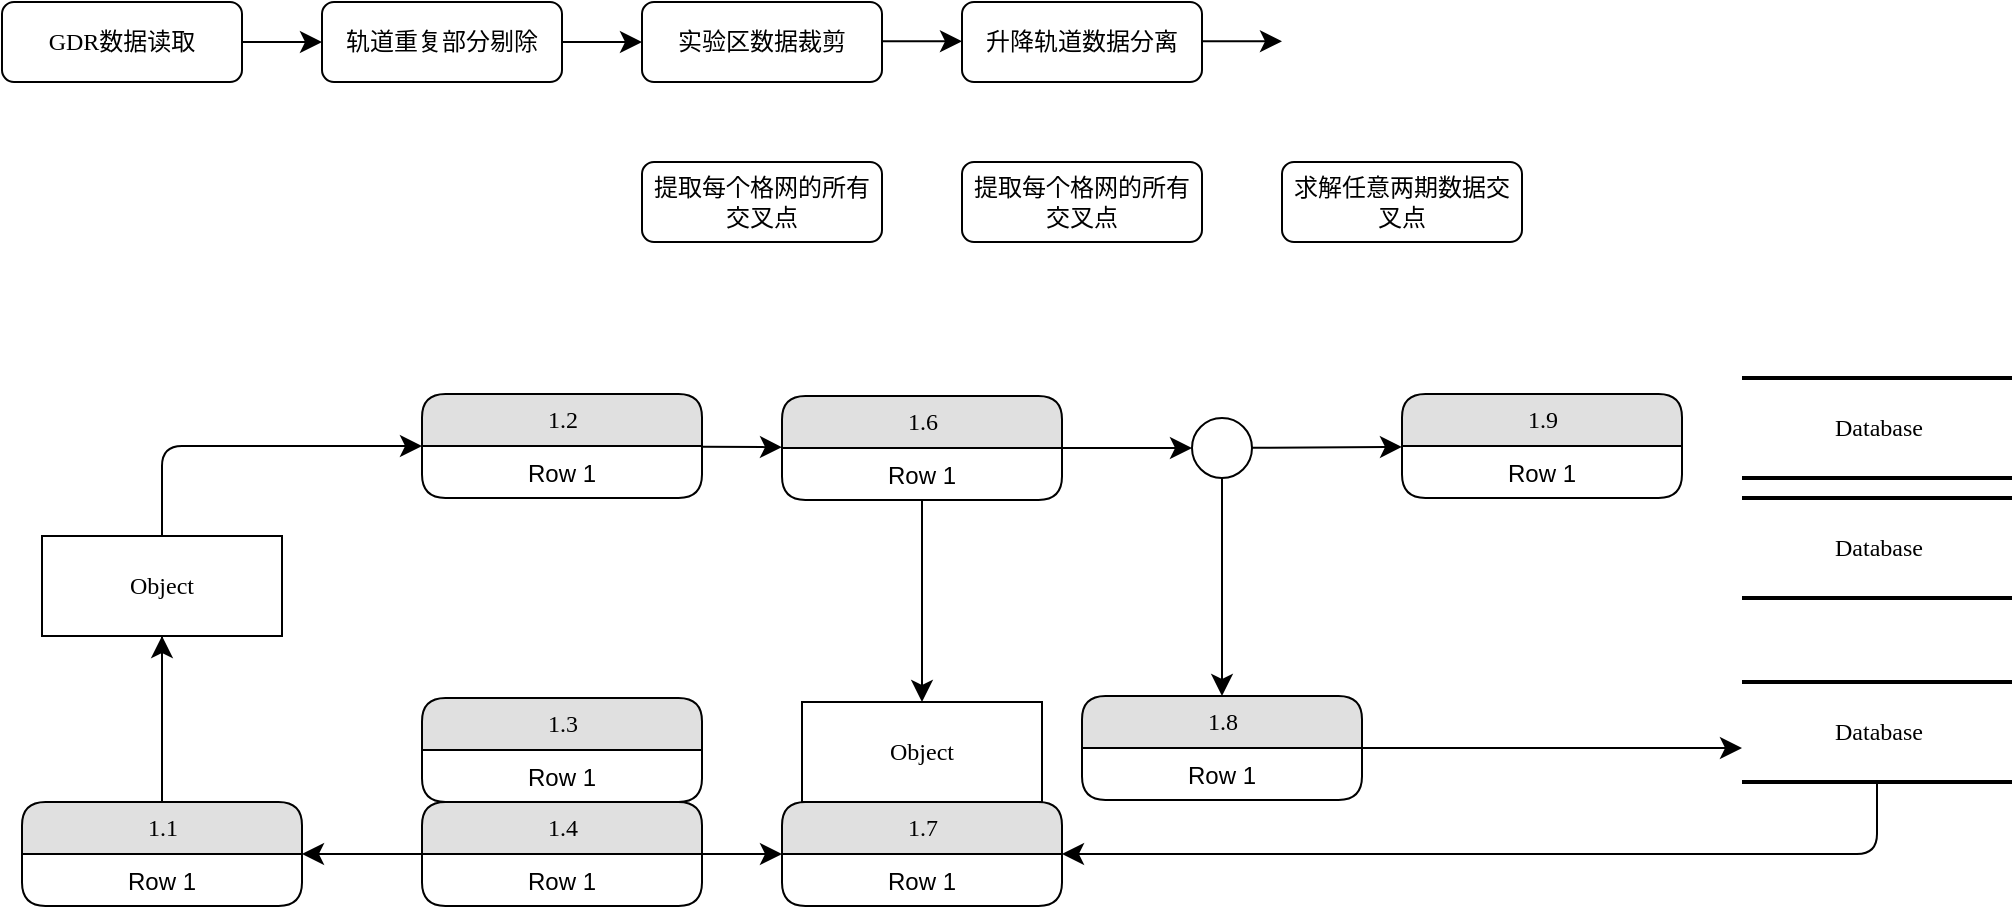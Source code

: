 <mxfile version="20.0.4" type="github">
  <diagram name="Page-1" id="52a04d89-c75d-2922-d76d-85b35f80e030">
    <mxGraphModel dx="1422" dy="520" grid="1" gridSize="10" guides="1" tooltips="1" connect="1" arrows="1" fold="1" page="1" pageScale="1" pageWidth="1100" pageHeight="850" background="none" math="0" shadow="0">
      <root>
        <mxCell id="0" />
        <mxCell id="1" parent="0" />
        <mxCell id="21ea969265ad0168-30" value="Database" style="html=1;rounded=0;shadow=0;comic=0;labelBackgroundColor=none;strokeWidth=2;fontFamily=Verdana;fontSize=12;align=center;shape=mxgraph.ios7ui.horLines;" parent="1" vertex="1">
          <mxGeometry x="910" y="228" width="135" height="50" as="geometry" />
        </mxCell>
        <mxCell id="17472293e6e8944d-4" value="Database" style="html=1;rounded=0;shadow=0;comic=0;labelBackgroundColor=none;strokeWidth=2;fontFamily=Verdana;fontSize=12;align=center;shape=mxgraph.ios7ui.horLines;" parent="1" vertex="1">
          <mxGeometry x="910" y="288" width="135" height="50" as="geometry" />
        </mxCell>
        <mxCell id="1fdf3b25b50cf41e-27" style="edgeStyle=none;html=1;labelBackgroundColor=none;startFill=0;startSize=8;endFill=1;endSize=8;fontFamily=Verdana;fontSize=12;exitX=1;exitY=0.5;exitDx=0;exitDy=0;" parent="1" source="0mxTgG8KzworubXCTJnE-4" edge="1">
          <mxGeometry relative="1" as="geometry">
            <mxPoint x="160" y="58" as="sourcePoint" />
            <mxPoint x="200" y="60" as="targetPoint" />
          </mxGeometry>
        </mxCell>
        <mxCell id="1fdf3b25b50cf41e-29" style="edgeStyle=none;html=1;labelBackgroundColor=none;startFill=0;startSize=8;endFill=1;endSize=8;fontFamily=Verdana;fontSize=12;exitX=1;exitY=0.5;exitDx=0;exitDy=0;entryX=0;entryY=0.5;entryDx=0;entryDy=0;" parent="1" source="0mxTgG8KzworubXCTJnE-1" target="0mxTgG8KzworubXCTJnE-5" edge="1">
          <mxGeometry relative="1" as="geometry">
            <mxPoint x="312.941" y="84" as="sourcePoint" />
          </mxGeometry>
        </mxCell>
        <mxCell id="1fdf3b25b50cf41e-47" style="edgeStyle=orthogonalEdgeStyle;html=1;labelBackgroundColor=none;startFill=0;startSize=8;endFill=1;endSize=8;fontFamily=Verdana;fontSize=12;" parent="1" source="1fdf3b25b50cf41e-6" target="1fdf3b25b50cf41e-21" edge="1">
          <mxGeometry relative="1" as="geometry">
            <Array as="points">
              <mxPoint x="978" y="466" />
            </Array>
          </mxGeometry>
        </mxCell>
        <mxCell id="1fdf3b25b50cf41e-6" value="Database" style="html=1;rounded=0;shadow=0;comic=0;labelBackgroundColor=none;strokeWidth=2;fontFamily=Verdana;fontSize=12;align=center;shape=mxgraph.ios7ui.horLines;" parent="1" vertex="1">
          <mxGeometry x="910" y="380" width="135" height="50" as="geometry" />
        </mxCell>
        <mxCell id="1fdf3b25b50cf41e-35" style="edgeStyle=none;html=1;labelBackgroundColor=none;startFill=0;startSize=8;endFill=1;endSize=8;fontFamily=Verdana;fontSize=12;" parent="1" source="1fdf3b25b50cf41e-7" target="1fdf3b25b50cf41e-34" edge="1">
          <mxGeometry relative="1" as="geometry">
            <mxPoint x="570.0" y="262.93" as="targetPoint" />
          </mxGeometry>
        </mxCell>
        <mxCell id="1fdf3b25b50cf41e-39" style="edgeStyle=none;html=1;labelBackgroundColor=none;startFill=0;startSize=8;endFill=1;endSize=8;fontFamily=Verdana;fontSize=12;" parent="1" source="1fdf3b25b50cf41e-7" target="1fdf3b25b50cf41e-26" edge="1">
          <mxGeometry relative="1" as="geometry" />
        </mxCell>
        <mxCell id="1fdf3b25b50cf41e-7" value="1.6" style="swimlane;html=1;fontStyle=0;childLayout=stackLayout;horizontal=1;startSize=26;fillColor=#e0e0e0;horizontalStack=0;resizeParent=1;resizeLast=0;collapsible=1;marginBottom=0;swimlaneFillColor=#ffffff;align=center;rounded=1;shadow=0;comic=0;labelBackgroundColor=none;strokeWidth=1;fontFamily=Verdana;fontSize=12" parent="1" vertex="1">
          <mxGeometry x="430" y="237" width="140" height="52" as="geometry" />
        </mxCell>
        <mxCell id="1fdf3b25b50cf41e-8" value="Row 1" style="text;html=1;strokeColor=none;fillColor=none;spacingLeft=4;spacingRight=4;whiteSpace=wrap;overflow=hidden;rotatable=0;points=[[0,0.5],[1,0.5]];portConstraint=eastwest;align=center;" parent="1fdf3b25b50cf41e-7" vertex="1">
          <mxGeometry y="26" width="140" height="26" as="geometry" />
        </mxCell>
        <mxCell id="1fdf3b25b50cf41e-40" style="edgeStyle=none;html=1;labelBackgroundColor=none;startFill=0;startSize=8;endFill=1;endSize=8;fontFamily=Verdana;fontSize=12;" parent="1" source="1fdf3b25b50cf41e-9" target="1fdf3b25b50cf41e-7" edge="1">
          <mxGeometry relative="1" as="geometry" />
        </mxCell>
        <mxCell id="1fdf3b25b50cf41e-9" value="1.2" style="swimlane;html=1;fontStyle=0;childLayout=stackLayout;horizontal=1;startSize=26;fillColor=#e0e0e0;horizontalStack=0;resizeParent=1;resizeLast=0;collapsible=1;marginBottom=0;swimlaneFillColor=#ffffff;align=center;rounded=1;shadow=0;comic=0;labelBackgroundColor=none;strokeWidth=1;fontFamily=Verdana;fontSize=12" parent="1" vertex="1">
          <mxGeometry x="250" y="236" width="140" height="52" as="geometry" />
        </mxCell>
        <mxCell id="1fdf3b25b50cf41e-10" value="Row 1" style="text;html=1;strokeColor=none;fillColor=none;spacingLeft=4;spacingRight=4;whiteSpace=wrap;overflow=hidden;rotatable=0;points=[[0,0.5],[1,0.5]];portConstraint=eastwest;align=center;" parent="1fdf3b25b50cf41e-9" vertex="1">
          <mxGeometry y="26" width="140" height="26" as="geometry" />
        </mxCell>
        <mxCell id="1fdf3b25b50cf41e-11" value="1.9" style="swimlane;html=1;fontStyle=0;childLayout=stackLayout;horizontal=1;startSize=26;fillColor=#e0e0e0;horizontalStack=0;resizeParent=1;resizeLast=0;collapsible=1;marginBottom=0;swimlaneFillColor=#ffffff;align=center;rounded=1;shadow=0;comic=0;labelBackgroundColor=none;strokeWidth=1;fontFamily=Verdana;fontSize=12" parent="1" vertex="1">
          <mxGeometry x="740" y="236" width="140" height="52" as="geometry" />
        </mxCell>
        <mxCell id="1fdf3b25b50cf41e-12" value="Row 1" style="text;html=1;strokeColor=none;fillColor=none;spacingLeft=4;spacingRight=4;whiteSpace=wrap;overflow=hidden;rotatable=0;points=[[0,0.5],[1,0.5]];portConstraint=eastwest;align=center;" parent="1fdf3b25b50cf41e-11" vertex="1">
          <mxGeometry y="26" width="140" height="26" as="geometry" />
        </mxCell>
        <mxCell id="1fdf3b25b50cf41e-43" style="edgeStyle=none;html=1;labelBackgroundColor=none;startFill=0;startSize=8;endFill=1;endSize=8;fontFamily=Verdana;fontSize=12;" parent="1" source="1fdf3b25b50cf41e-13" target="1fdf3b25b50cf41e-19" edge="1">
          <mxGeometry relative="1" as="geometry" />
        </mxCell>
        <mxCell id="1fdf3b25b50cf41e-13" value="1.3" style="swimlane;html=1;fontStyle=0;childLayout=stackLayout;horizontal=1;startSize=26;fillColor=#e0e0e0;horizontalStack=0;resizeParent=1;resizeLast=0;collapsible=1;marginBottom=0;swimlaneFillColor=#ffffff;align=center;rounded=1;shadow=0;comic=0;labelBackgroundColor=none;strokeWidth=1;fontFamily=Verdana;fontSize=12" parent="1" vertex="1">
          <mxGeometry x="250" y="388" width="140" height="52" as="geometry" />
        </mxCell>
        <mxCell id="1fdf3b25b50cf41e-14" value="Row 1" style="text;html=1;strokeColor=none;fillColor=none;spacingLeft=4;spacingRight=4;whiteSpace=wrap;overflow=hidden;rotatable=0;points=[[0,0.5],[1,0.5]];portConstraint=eastwest;align=center;" parent="1fdf3b25b50cf41e-13" vertex="1">
          <mxGeometry y="26" width="140" height="26" as="geometry" />
        </mxCell>
        <mxCell id="1fdf3b25b50cf41e-46" style="edgeStyle=orthogonalEdgeStyle;html=1;labelBackgroundColor=none;startFill=0;startSize=8;endFill=1;endSize=8;fontFamily=Verdana;fontSize=12;" parent="1" source="1fdf3b25b50cf41e-15" target="1fdf3b25b50cf41e-6" edge="1">
          <mxGeometry relative="1" as="geometry">
            <Array as="points">
              <mxPoint x="650" y="400" />
            </Array>
          </mxGeometry>
        </mxCell>
        <mxCell id="1fdf3b25b50cf41e-15" value="1.8" style="swimlane;html=1;fontStyle=0;childLayout=stackLayout;horizontal=1;startSize=26;fillColor=#e0e0e0;horizontalStack=0;resizeParent=1;resizeLast=0;collapsible=1;marginBottom=0;swimlaneFillColor=#ffffff;align=center;rounded=1;shadow=0;comic=0;labelBackgroundColor=none;strokeWidth=1;fontFamily=Verdana;fontSize=12" parent="1" vertex="1">
          <mxGeometry x="580" y="387" width="140" height="52" as="geometry" />
        </mxCell>
        <mxCell id="1fdf3b25b50cf41e-16" value="Row 1" style="text;html=1;strokeColor=none;fillColor=none;spacingLeft=4;spacingRight=4;whiteSpace=wrap;overflow=hidden;rotatable=0;points=[[0,0.5],[1,0.5]];portConstraint=eastwest;align=center;" parent="1fdf3b25b50cf41e-15" vertex="1">
          <mxGeometry y="26" width="140" height="26" as="geometry" />
        </mxCell>
        <mxCell id="1fdf3b25b50cf41e-42" style="edgeStyle=none;html=1;labelBackgroundColor=none;startFill=0;startSize=8;endFill=1;endSize=8;fontFamily=Verdana;fontSize=12;" parent="1" source="1fdf3b25b50cf41e-17" target="1fdf3b25b50cf41e-25" edge="1">
          <mxGeometry relative="1" as="geometry" />
        </mxCell>
        <mxCell id="1fdf3b25b50cf41e-17" value="1.1" style="swimlane;html=1;fontStyle=0;childLayout=stackLayout;horizontal=1;startSize=26;fillColor=#e0e0e0;horizontalStack=0;resizeParent=1;resizeLast=0;collapsible=1;marginBottom=0;swimlaneFillColor=#ffffff;align=center;rounded=1;shadow=0;comic=0;labelBackgroundColor=none;strokeWidth=1;fontFamily=Verdana;fontSize=12" parent="1" vertex="1">
          <mxGeometry x="50" y="440" width="140" height="52" as="geometry" />
        </mxCell>
        <mxCell id="1fdf3b25b50cf41e-18" value="Row 1" style="text;html=1;strokeColor=none;fillColor=none;spacingLeft=4;spacingRight=4;whiteSpace=wrap;overflow=hidden;rotatable=0;points=[[0,0.5],[1,0.5]];portConstraint=eastwest;align=center;" parent="1fdf3b25b50cf41e-17" vertex="1">
          <mxGeometry y="26" width="140" height="26" as="geometry" />
        </mxCell>
        <mxCell id="1fdf3b25b50cf41e-44" style="edgeStyle=none;html=1;labelBackgroundColor=none;startFill=0;startSize=8;endFill=1;endSize=8;fontFamily=Verdana;fontSize=12;" parent="1" source="1fdf3b25b50cf41e-19" target="1fdf3b25b50cf41e-21" edge="1">
          <mxGeometry relative="1" as="geometry" />
        </mxCell>
        <mxCell id="1fdf3b25b50cf41e-48" style="edgeStyle=none;html=1;labelBackgroundColor=none;startFill=0;startSize=8;endFill=1;endSize=8;fontFamily=Verdana;fontSize=12;" parent="1" source="1fdf3b25b50cf41e-19" target="1fdf3b25b50cf41e-17" edge="1">
          <mxGeometry relative="1" as="geometry" />
        </mxCell>
        <mxCell id="1fdf3b25b50cf41e-19" value="1.4" style="swimlane;html=1;fontStyle=0;childLayout=stackLayout;horizontal=1;startSize=26;fillColor=#e0e0e0;horizontalStack=0;resizeParent=1;resizeLast=0;collapsible=1;marginBottom=0;swimlaneFillColor=#ffffff;align=center;rounded=1;shadow=0;comic=0;labelBackgroundColor=none;strokeWidth=1;fontFamily=Verdana;fontSize=12" parent="1" vertex="1">
          <mxGeometry x="250" y="440" width="140" height="52" as="geometry" />
        </mxCell>
        <mxCell id="1fdf3b25b50cf41e-20" value="Row 1" style="text;html=1;strokeColor=none;fillColor=none;spacingLeft=4;spacingRight=4;whiteSpace=wrap;overflow=hidden;rotatable=0;points=[[0,0.5],[1,0.5]];portConstraint=eastwest;align=center;" parent="1fdf3b25b50cf41e-19" vertex="1">
          <mxGeometry y="26" width="140" height="26" as="geometry" />
        </mxCell>
        <mxCell id="1fdf3b25b50cf41e-45" style="edgeStyle=none;html=1;labelBackgroundColor=none;startFill=0;startSize=8;endFill=1;endSize=8;fontFamily=Verdana;fontSize=12;" parent="1" source="1fdf3b25b50cf41e-21" target="1fdf3b25b50cf41e-26" edge="1">
          <mxGeometry relative="1" as="geometry" />
        </mxCell>
        <mxCell id="1fdf3b25b50cf41e-21" value="1.7" style="swimlane;html=1;fontStyle=0;childLayout=stackLayout;horizontal=1;startSize=26;fillColor=#e0e0e0;horizontalStack=0;resizeParent=1;resizeLast=0;collapsible=1;marginBottom=0;swimlaneFillColor=#ffffff;align=center;rounded=1;shadow=0;comic=0;labelBackgroundColor=none;strokeWidth=1;fontFamily=Verdana;fontSize=12" parent="1" vertex="1">
          <mxGeometry x="430" y="440" width="140" height="52" as="geometry" />
        </mxCell>
        <mxCell id="1fdf3b25b50cf41e-22" value="Row 1" style="text;html=1;strokeColor=none;fillColor=none;spacingLeft=4;spacingRight=4;whiteSpace=wrap;overflow=hidden;rotatable=0;points=[[0,0.5],[1,0.5]];portConstraint=eastwest;align=center;" parent="1fdf3b25b50cf41e-21" vertex="1">
          <mxGeometry y="26" width="140" height="26" as="geometry" />
        </mxCell>
        <mxCell id="1fdf3b25b50cf41e-41" style="edgeStyle=orthogonalEdgeStyle;html=1;labelBackgroundColor=none;startFill=0;startSize=8;endFill=1;endSize=8;fontFamily=Verdana;fontSize=12;" parent="1" target="1fdf3b25b50cf41e-9" edge="1">
          <mxGeometry relative="1" as="geometry">
            <Array as="points">
              <mxPoint x="120" y="262" />
            </Array>
            <mxPoint x="120" y="390.0" as="sourcePoint" />
          </mxGeometry>
        </mxCell>
        <mxCell id="1fdf3b25b50cf41e-25" value="Object" style="whiteSpace=wrap;html=1;rounded=0;shadow=0;comic=0;labelBackgroundColor=none;strokeWidth=1;fontFamily=Verdana;fontSize=12;align=center;" parent="1" vertex="1">
          <mxGeometry x="60" y="307" width="120" height="50" as="geometry" />
        </mxCell>
        <mxCell id="1fdf3b25b50cf41e-26" value="Object" style="whiteSpace=wrap;html=1;rounded=0;shadow=0;comic=0;labelBackgroundColor=none;strokeWidth=1;fontFamily=Verdana;fontSize=12;align=center;" parent="1" vertex="1">
          <mxGeometry x="440" y="390" width="120" height="50" as="geometry" />
        </mxCell>
        <mxCell id="1fdf3b25b50cf41e-36" style="edgeStyle=none;html=1;labelBackgroundColor=none;startFill=0;startSize=8;endFill=1;endSize=8;fontFamily=Verdana;fontSize=12;" parent="1" source="1fdf3b25b50cf41e-34" target="1fdf3b25b50cf41e-15" edge="1">
          <mxGeometry relative="1" as="geometry" />
        </mxCell>
        <mxCell id="1fdf3b25b50cf41e-37" style="edgeStyle=none;html=1;labelBackgroundColor=none;startFill=0;startSize=8;endFill=1;endSize=8;fontFamily=Verdana;fontSize=12;" parent="1" source="1fdf3b25b50cf41e-34" target="1fdf3b25b50cf41e-11" edge="1">
          <mxGeometry relative="1" as="geometry" />
        </mxCell>
        <mxCell id="1fdf3b25b50cf41e-34" value="" style="ellipse;whiteSpace=wrap;html=1;rounded=1;shadow=0;comic=0;labelBackgroundColor=none;strokeWidth=1;fontFamily=Verdana;fontSize=12;align=center;" parent="1" vertex="1">
          <mxGeometry x="635" y="248" width="30" height="30" as="geometry" />
        </mxCell>
        <mxCell id="0mxTgG8KzworubXCTJnE-1" value="轨道重复部分剔除" style="rounded=1;whiteSpace=wrap;html=1;" vertex="1" parent="1">
          <mxGeometry x="200" y="40" width="120" height="40" as="geometry" />
        </mxCell>
        <mxCell id="0mxTgG8KzworubXCTJnE-4" value="&lt;span style=&quot;font-family: Verdana;&quot;&gt;GDR数据读取&lt;/span&gt;" style="rounded=1;whiteSpace=wrap;html=1;" vertex="1" parent="1">
          <mxGeometry x="40" y="40" width="120" height="40" as="geometry" />
        </mxCell>
        <mxCell id="0mxTgG8KzworubXCTJnE-5" value="实验区数据裁剪" style="rounded=1;whiteSpace=wrap;html=1;" vertex="1" parent="1">
          <mxGeometry x="360" y="40" width="120" height="40" as="geometry" />
        </mxCell>
        <mxCell id="0mxTgG8KzworubXCTJnE-6" value="升降轨道数据分离" style="rounded=1;whiteSpace=wrap;html=1;" vertex="1" parent="1">
          <mxGeometry x="520" y="40" width="120" height="40" as="geometry" />
        </mxCell>
        <mxCell id="0mxTgG8KzworubXCTJnE-7" style="edgeStyle=none;html=1;labelBackgroundColor=none;startFill=0;startSize=8;endFill=1;endSize=8;fontFamily=Verdana;fontSize=12;exitX=1;exitY=0.5;exitDx=0;exitDy=0;entryX=0;entryY=0.5;entryDx=0;entryDy=0;" edge="1" parent="1">
          <mxGeometry relative="1" as="geometry">
            <mxPoint x="480.0" y="59.66" as="sourcePoint" />
            <mxPoint x="520.0" y="59.66" as="targetPoint" />
          </mxGeometry>
        </mxCell>
        <mxCell id="0mxTgG8KzworubXCTJnE-9" style="edgeStyle=none;html=1;labelBackgroundColor=none;startFill=0;startSize=8;endFill=1;endSize=8;fontFamily=Verdana;fontSize=12;exitX=1;exitY=0.5;exitDx=0;exitDy=0;entryX=0;entryY=0.5;entryDx=0;entryDy=0;" edge="1" parent="1">
          <mxGeometry relative="1" as="geometry">
            <mxPoint x="640.0" y="59.66" as="sourcePoint" />
            <mxPoint x="680.0" y="59.66" as="targetPoint" />
          </mxGeometry>
        </mxCell>
        <mxCell id="0mxTgG8KzworubXCTJnE-10" value="求解任意两期数据交叉点" style="rounded=1;whiteSpace=wrap;html=1;" vertex="1" parent="1">
          <mxGeometry x="680" y="120" width="120" height="40" as="geometry" />
        </mxCell>
        <mxCell id="0mxTgG8KzworubXCTJnE-12" value="提取每个格网的所有交叉点" style="rounded=1;whiteSpace=wrap;html=1;" vertex="1" parent="1">
          <mxGeometry x="520" y="120" width="120" height="40" as="geometry" />
        </mxCell>
        <mxCell id="0mxTgG8KzworubXCTJnE-13" value="提取每个格网的所有交叉点" style="rounded=1;whiteSpace=wrap;html=1;" vertex="1" parent="1">
          <mxGeometry x="360" y="120" width="120" height="40" as="geometry" />
        </mxCell>
      </root>
    </mxGraphModel>
  </diagram>
</mxfile>
